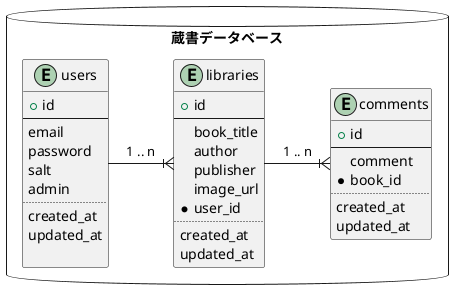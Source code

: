 @startuml database
package 蔵書データベース <<Database>> {
  entity users {
    + id
    --
    email
    password
    salt
    admin
    ..
    created_at
    updated_at

  }
  entity libraries {
    + id
    --
    book_title
    author
    publisher
    image_url
    * user_id
    ..
    created_at
    updated_at
  }
  entity comments {
    + id
    --
    comment
    * book_id
    ..
    created_at
    updated_at
  }
}
users -ri-|{ libraries : 1 .. n
libraries -ri-|{ comments : 1 .. n
@enduml